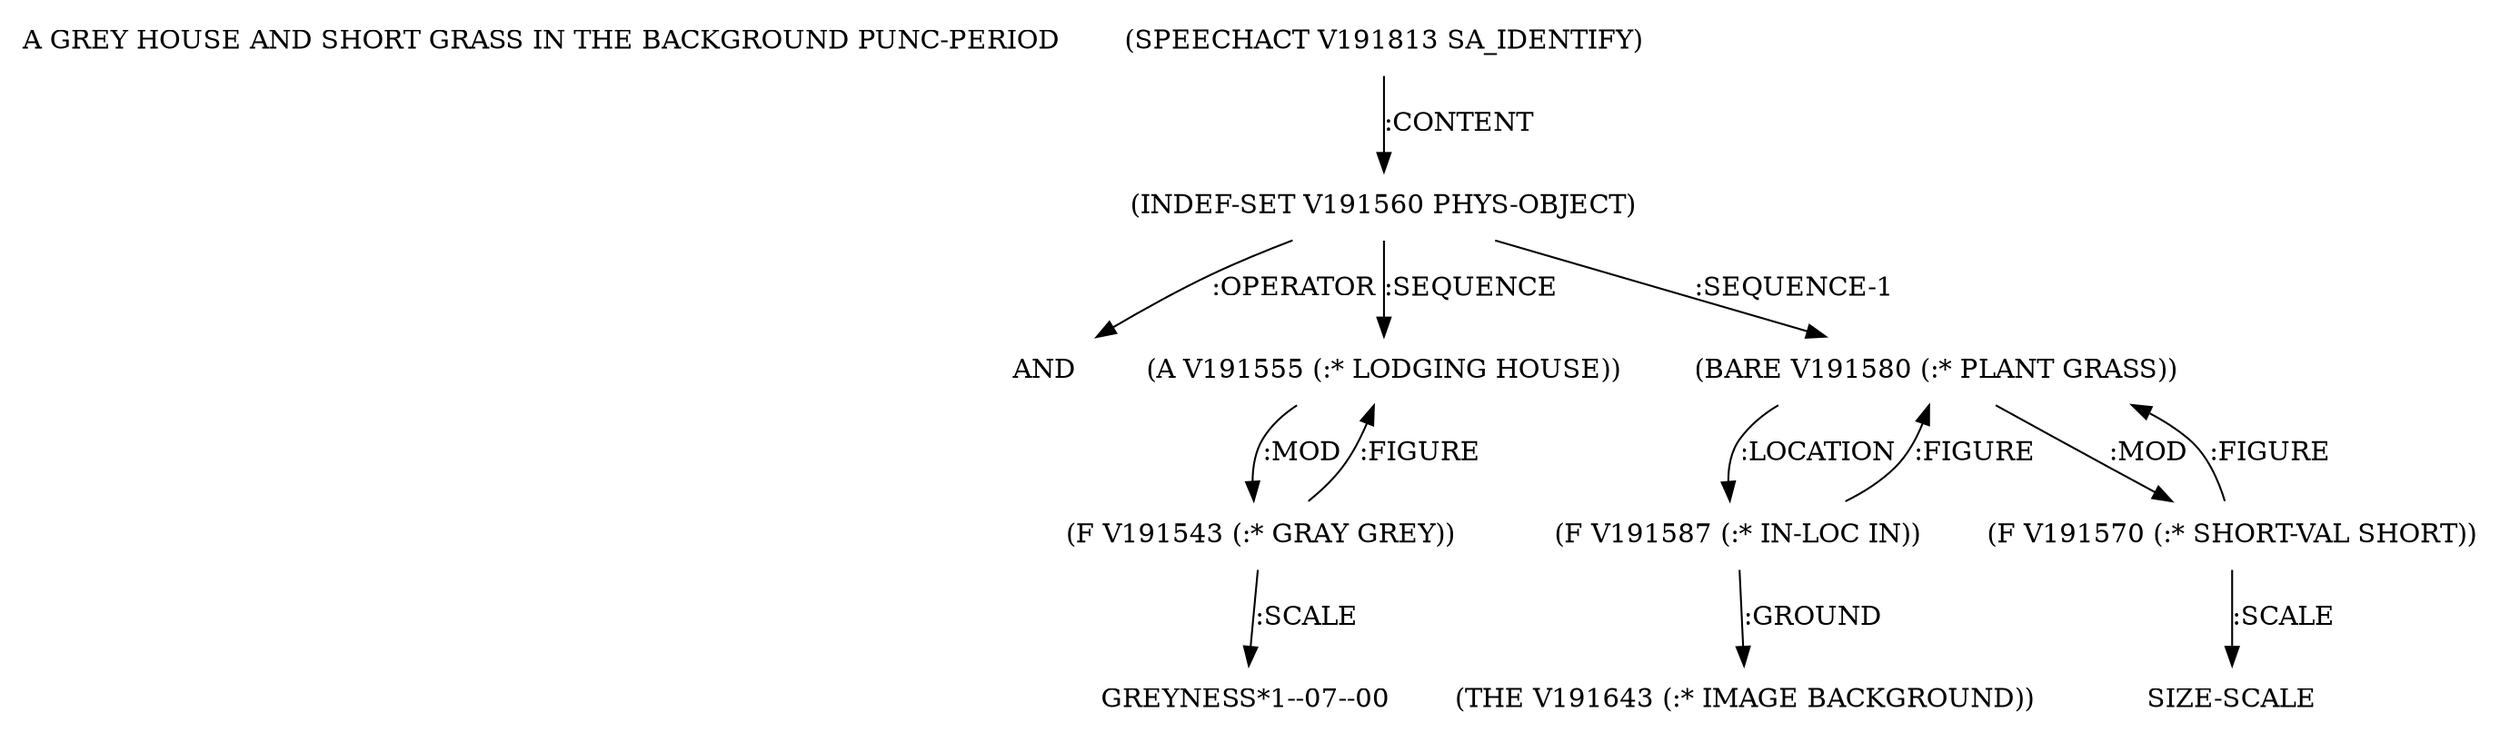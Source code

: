 digraph Terms {
  node [shape=none]
  "A GREY HOUSE AND SHORT GRASS IN THE BACKGROUND PUNC-PERIOD"
  "V191813" [label="(SPEECHACT V191813 SA_IDENTIFY)"]
  "V191813" -> "V191560" [label=":CONTENT"]
  "V191560" [label="(INDEF-SET V191560 PHYS-OBJECT)"]
  "V191560" -> "NT192344" [label=":OPERATOR"]
  "NT192344" [label="AND"]
  "V191560" -> "V191555" [label=":SEQUENCE"]
  "V191560" -> "V191580" [label=":SEQUENCE-1"]
  "V191555" [label="(A V191555 (:* LODGING HOUSE))"]
  "V191555" -> "V191543" [label=":MOD"]
  "V191543" [label="(F V191543 (:* GRAY GREY))"]
  "V191543" -> "V191555" [label=":FIGURE"]
  "V191543" -> "NT192345" [label=":SCALE"]
  "NT192345" [label="GREYNESS*1--07--00"]
  "V191580" [label="(BARE V191580 (:* PLANT GRASS))"]
  "V191580" -> "V191587" [label=":LOCATION"]
  "V191580" -> "V191570" [label=":MOD"]
  "V191570" [label="(F V191570 (:* SHORT-VAL SHORT))"]
  "V191570" -> "V191580" [label=":FIGURE"]
  "V191570" -> "NT192346" [label=":SCALE"]
  "NT192346" [label="SIZE-SCALE"]
  "V191587" [label="(F V191587 (:* IN-LOC IN))"]
  "V191587" -> "V191643" [label=":GROUND"]
  "V191587" -> "V191580" [label=":FIGURE"]
  "V191643" [label="(THE V191643 (:* IMAGE BACKGROUND))"]
}
